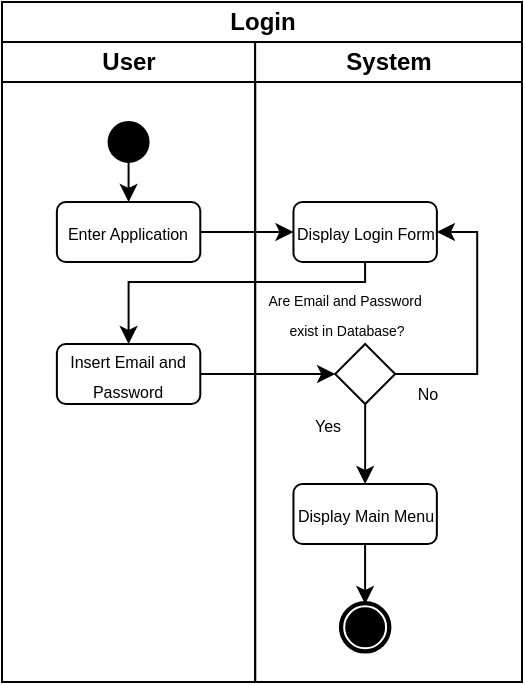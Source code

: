 <mxfile version="13.9.9" type="device"><diagram id="PCO2Zfmw_XY5YapE-h2q" name="Page-1"><mxGraphModel dx="530" dy="360" grid="0" gridSize="10" guides="1" tooltips="1" connect="1" arrows="1" fold="1" page="1" pageScale="1" pageWidth="850" pageHeight="1100" math="0" shadow="0"><root><mxCell id="0"/><mxCell id="1" parent="0"/><mxCell id="kbAStSX1PMtTqfNy8U85-1" value="Login" style="swimlane;html=1;childLayout=stackLayout;resizeParent=1;resizeParentMax=0;startSize=20;" parent="1" vertex="1"><mxGeometry x="240" y="30" width="260" height="340" as="geometry"/></mxCell><mxCell id="kbAStSX1PMtTqfNy8U85-2" value="User" style="swimlane;html=1;startSize=20;" parent="kbAStSX1PMtTqfNy8U85-1" vertex="1"><mxGeometry y="20" width="126.58" height="320" as="geometry"/></mxCell><mxCell id="Md55nomxRIW3VGzDhvFa-2" style="edgeStyle=orthogonalEdgeStyle;rounded=0;orthogonalLoop=1;jettySize=auto;html=1;" parent="kbAStSX1PMtTqfNy8U85-2" source="kbAStSX1PMtTqfNy8U85-13" target="Md55nomxRIW3VGzDhvFa-1" edge="1"><mxGeometry relative="1" as="geometry"/></mxCell><mxCell id="kbAStSX1PMtTqfNy8U85-13" value="" style="ellipse;whiteSpace=wrap;html=1;aspect=fixed;fillColor=#000000;" parent="kbAStSX1PMtTqfNy8U85-2" vertex="1"><mxGeometry x="53.29" y="40" width="20" height="20" as="geometry"/></mxCell><mxCell id="Md55nomxRIW3VGzDhvFa-1" value="&lt;font style=&quot;font-size: 8px&quot;&gt;Enter Application&lt;/font&gt;" style="rounded=1;whiteSpace=wrap;html=1;" parent="kbAStSX1PMtTqfNy8U85-2" vertex="1"><mxGeometry x="27.44" y="80" width="71.71" height="30" as="geometry"/></mxCell><mxCell id="Md55nomxRIW3VGzDhvFa-5" value="&lt;font style=&quot;font-size: 8px&quot;&gt;Insert Email and Password&lt;/font&gt;" style="rounded=1;whiteSpace=wrap;html=1;" parent="kbAStSX1PMtTqfNy8U85-2" vertex="1"><mxGeometry x="27.44" y="151" width="71.71" height="30" as="geometry"/></mxCell><mxCell id="kbAStSX1PMtTqfNy8U85-12" value="System" style="swimlane;html=1;startSize=20;" parent="kbAStSX1PMtTqfNy8U85-1" vertex="1"><mxGeometry x="126.58" y="20" width="133.42" height="320" as="geometry"/></mxCell><mxCell id="Md55nomxRIW3VGzDhvFa-3" value="&lt;font style=&quot;font-size: 8px&quot;&gt;Display Login Form&lt;/font&gt;" style="rounded=1;whiteSpace=wrap;html=1;" parent="kbAStSX1PMtTqfNy8U85-12" vertex="1"><mxGeometry x="19.15" y="80" width="71.71" height="30" as="geometry"/></mxCell><mxCell id="Md55nomxRIW3VGzDhvFa-10" style="edgeStyle=orthogonalEdgeStyle;rounded=0;orthogonalLoop=1;jettySize=auto;html=1;entryX=1;entryY=0.5;entryDx=0;entryDy=0;" parent="kbAStSX1PMtTqfNy8U85-12" source="Md55nomxRIW3VGzDhvFa-6" target="Md55nomxRIW3VGzDhvFa-3" edge="1"><mxGeometry relative="1" as="geometry"><Array as="points"><mxPoint x="111" y="166"/><mxPoint x="111" y="95"/></Array></mxGeometry></mxCell><mxCell id="Md55nomxRIW3VGzDhvFa-15" style="edgeStyle=orthogonalEdgeStyle;rounded=0;orthogonalLoop=1;jettySize=auto;html=1;entryX=0.5;entryY=0;entryDx=0;entryDy=0;" parent="kbAStSX1PMtTqfNy8U85-12" source="Md55nomxRIW3VGzDhvFa-6" target="Md55nomxRIW3VGzDhvFa-14" edge="1"><mxGeometry relative="1" as="geometry"/></mxCell><mxCell id="Md55nomxRIW3VGzDhvFa-6" value="" style="rhombus;whiteSpace=wrap;html=1;" parent="kbAStSX1PMtTqfNy8U85-12" vertex="1"><mxGeometry x="40" y="151" width="30" height="30" as="geometry"/></mxCell><mxCell id="Md55nomxRIW3VGzDhvFa-9" value="&lt;font style=&quot;font-size: 7px&quot;&gt;Are Email and Password&amp;nbsp; exist in Database?&lt;/font&gt;" style="text;html=1;strokeColor=none;fillColor=none;align=center;verticalAlign=middle;whiteSpace=wrap;rounded=0;" parent="kbAStSX1PMtTqfNy8U85-12" vertex="1"><mxGeometry x="4.42" y="125" width="82.58" height="20" as="geometry"/></mxCell><mxCell id="Md55nomxRIW3VGzDhvFa-11" value="&lt;font style=&quot;font-size: 8px&quot;&gt;No&lt;/font&gt;" style="text;html=1;strokeColor=none;fillColor=none;align=center;verticalAlign=middle;whiteSpace=wrap;rounded=0;" parent="kbAStSX1PMtTqfNy8U85-12" vertex="1"><mxGeometry x="66.64" y="165" width="40" height="20" as="geometry"/></mxCell><mxCell id="Md55nomxRIW3VGzDhvFa-13" value="&lt;span style=&quot;font-size: 8px&quot;&gt;Yes&lt;/span&gt;" style="text;html=1;strokeColor=none;fillColor=none;align=center;verticalAlign=middle;whiteSpace=wrap;rounded=0;" parent="kbAStSX1PMtTqfNy8U85-12" vertex="1"><mxGeometry x="16.42" y="181" width="40" height="20" as="geometry"/></mxCell><mxCell id="Md55nomxRIW3VGzDhvFa-17" style="edgeStyle=orthogonalEdgeStyle;rounded=0;orthogonalLoop=1;jettySize=auto;html=1;" parent="kbAStSX1PMtTqfNy8U85-12" source="Md55nomxRIW3VGzDhvFa-14" target="Md55nomxRIW3VGzDhvFa-16" edge="1"><mxGeometry relative="1" as="geometry"/></mxCell><mxCell id="Md55nomxRIW3VGzDhvFa-14" value="&lt;font style=&quot;font-size: 8px&quot;&gt;Display Main Menu&lt;/font&gt;" style="rounded=1;whiteSpace=wrap;html=1;" parent="kbAStSX1PMtTqfNy8U85-12" vertex="1"><mxGeometry x="19.14" y="221" width="71.71" height="30" as="geometry"/></mxCell><mxCell id="Md55nomxRIW3VGzDhvFa-16" value="" style="shape=mxgraph.bpmn.shape;html=1;verticalLabelPosition=bottom;labelBackgroundColor=#ffffff;verticalAlign=top;align=center;perimeter=ellipsePerimeter;outlineConnect=0;outline=end;symbol=terminate;" parent="kbAStSX1PMtTqfNy8U85-12" vertex="1"><mxGeometry x="43.35" y="281" width="23.29" height="23.29" as="geometry"/></mxCell><mxCell id="Md55nomxRIW3VGzDhvFa-4" style="edgeStyle=orthogonalEdgeStyle;rounded=0;orthogonalLoop=1;jettySize=auto;html=1;entryX=0;entryY=0.5;entryDx=0;entryDy=0;" parent="kbAStSX1PMtTqfNy8U85-1" source="Md55nomxRIW3VGzDhvFa-1" target="Md55nomxRIW3VGzDhvFa-3" edge="1"><mxGeometry relative="1" as="geometry"/></mxCell><mxCell id="Md55nomxRIW3VGzDhvFa-7" style="edgeStyle=orthogonalEdgeStyle;rounded=0;orthogonalLoop=1;jettySize=auto;html=1;entryX=0.5;entryY=0;entryDx=0;entryDy=0;" parent="kbAStSX1PMtTqfNy8U85-1" source="Md55nomxRIW3VGzDhvFa-3" target="Md55nomxRIW3VGzDhvFa-5" edge="1"><mxGeometry relative="1" as="geometry"><Array as="points"><mxPoint x="182" y="140"/><mxPoint x="63" y="140"/></Array></mxGeometry></mxCell><mxCell id="Md55nomxRIW3VGzDhvFa-8" style="edgeStyle=orthogonalEdgeStyle;rounded=0;orthogonalLoop=1;jettySize=auto;html=1;entryX=0;entryY=0.5;entryDx=0;entryDy=0;" parent="kbAStSX1PMtTqfNy8U85-1" source="Md55nomxRIW3VGzDhvFa-5" target="Md55nomxRIW3VGzDhvFa-6" edge="1"><mxGeometry relative="1" as="geometry"/></mxCell></root></mxGraphModel></diagram></mxfile>